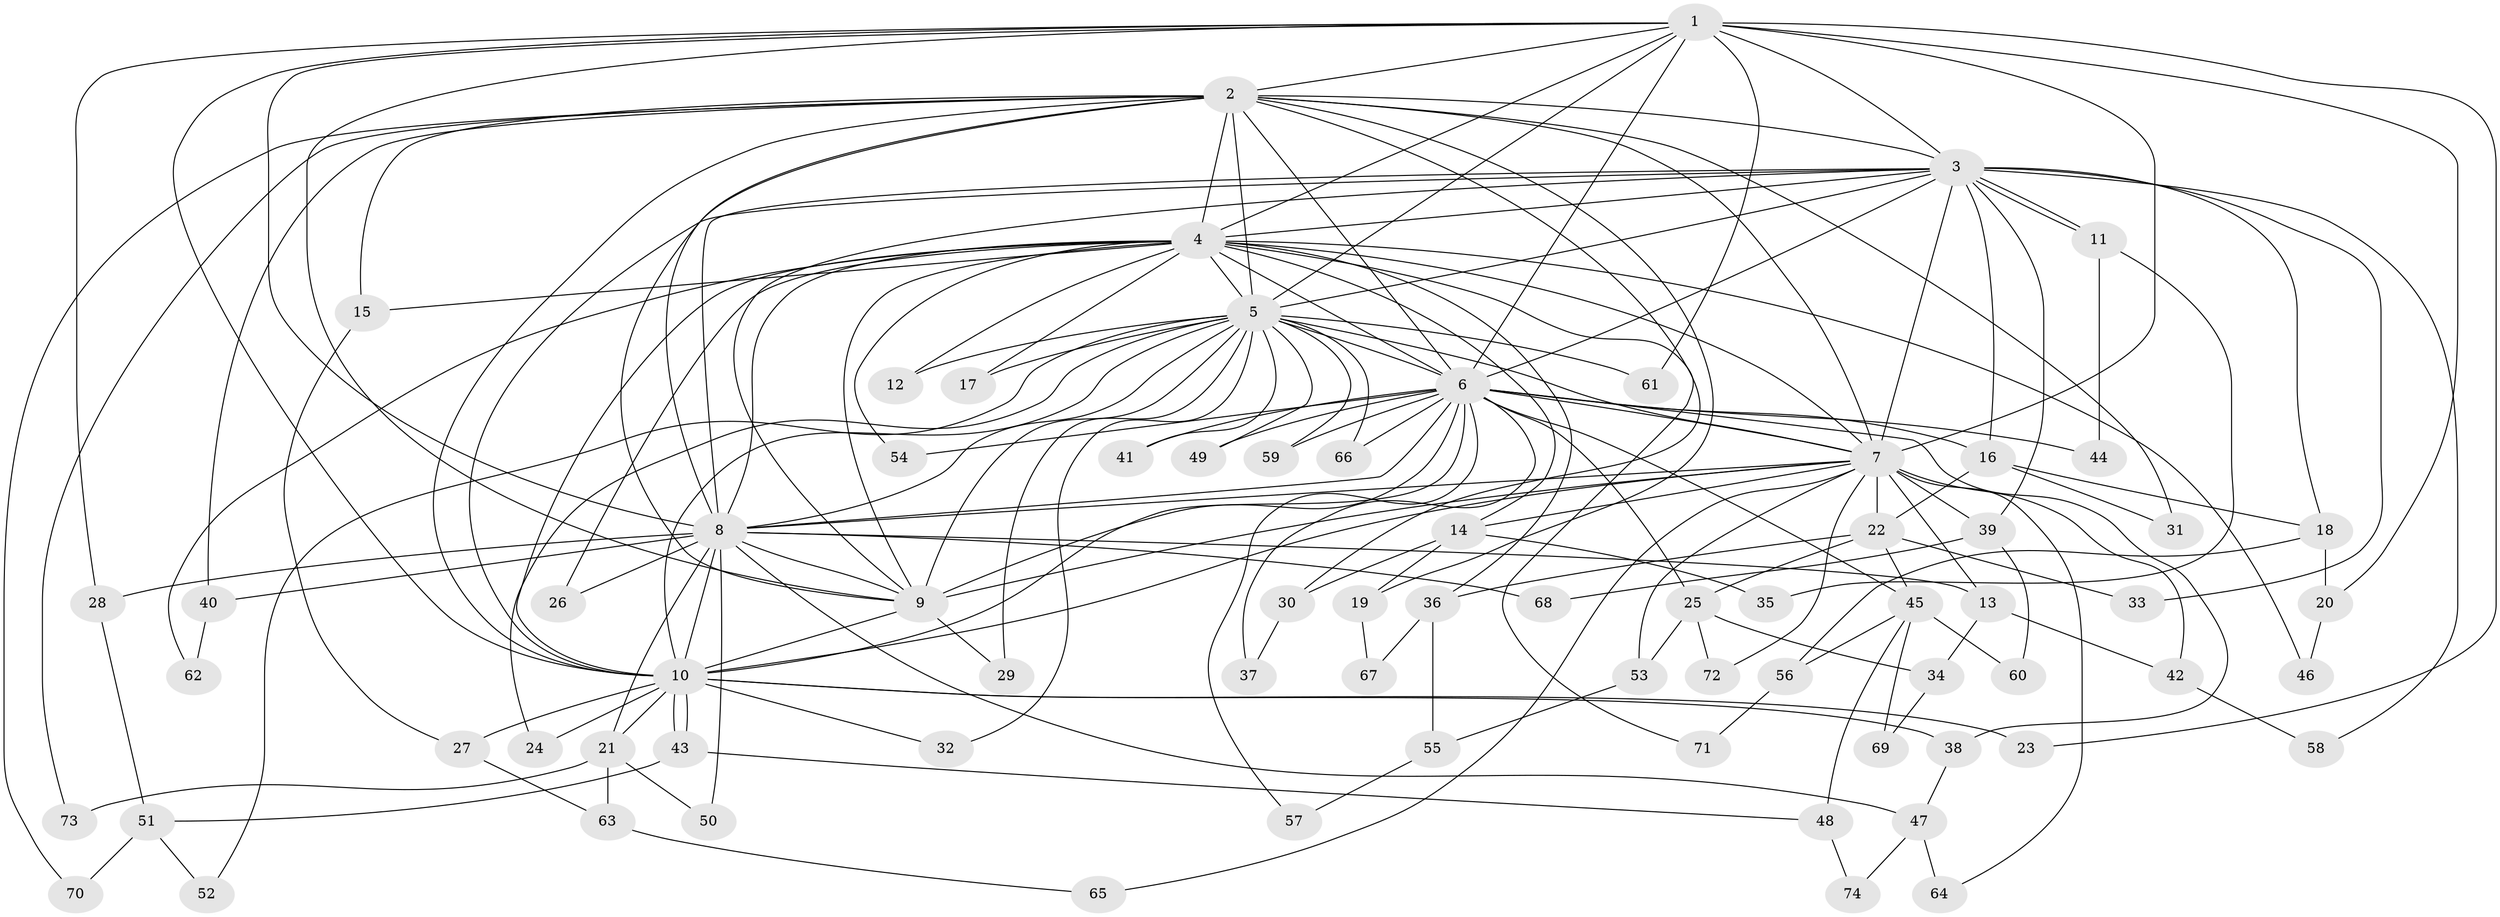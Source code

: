 // Generated by graph-tools (version 1.1) at 2025/11/02/27/25 16:11:07]
// undirected, 74 vertices, 173 edges
graph export_dot {
graph [start="1"]
  node [color=gray90,style=filled];
  1;
  2;
  3;
  4;
  5;
  6;
  7;
  8;
  9;
  10;
  11;
  12;
  13;
  14;
  15;
  16;
  17;
  18;
  19;
  20;
  21;
  22;
  23;
  24;
  25;
  26;
  27;
  28;
  29;
  30;
  31;
  32;
  33;
  34;
  35;
  36;
  37;
  38;
  39;
  40;
  41;
  42;
  43;
  44;
  45;
  46;
  47;
  48;
  49;
  50;
  51;
  52;
  53;
  54;
  55;
  56;
  57;
  58;
  59;
  60;
  61;
  62;
  63;
  64;
  65;
  66;
  67;
  68;
  69;
  70;
  71;
  72;
  73;
  74;
  1 -- 2;
  1 -- 3;
  1 -- 4;
  1 -- 5;
  1 -- 6;
  1 -- 7;
  1 -- 8;
  1 -- 9;
  1 -- 10;
  1 -- 20;
  1 -- 23;
  1 -- 28;
  1 -- 61;
  2 -- 3;
  2 -- 4;
  2 -- 5;
  2 -- 6;
  2 -- 7;
  2 -- 8;
  2 -- 9;
  2 -- 10;
  2 -- 15;
  2 -- 19;
  2 -- 30;
  2 -- 31;
  2 -- 40;
  2 -- 70;
  2 -- 73;
  3 -- 4;
  3 -- 5;
  3 -- 6;
  3 -- 7;
  3 -- 8;
  3 -- 9;
  3 -- 10;
  3 -- 11;
  3 -- 11;
  3 -- 16;
  3 -- 18;
  3 -- 33;
  3 -- 39;
  3 -- 58;
  4 -- 5;
  4 -- 6;
  4 -- 7;
  4 -- 8;
  4 -- 9;
  4 -- 10;
  4 -- 12;
  4 -- 14;
  4 -- 15;
  4 -- 17;
  4 -- 26;
  4 -- 36;
  4 -- 46;
  4 -- 54;
  4 -- 62;
  4 -- 71;
  5 -- 6;
  5 -- 7;
  5 -- 8;
  5 -- 9;
  5 -- 10;
  5 -- 12;
  5 -- 17;
  5 -- 24;
  5 -- 29;
  5 -- 32;
  5 -- 41;
  5 -- 49;
  5 -- 52;
  5 -- 59;
  5 -- 61;
  5 -- 66;
  6 -- 7;
  6 -- 8;
  6 -- 9;
  6 -- 10;
  6 -- 16;
  6 -- 25;
  6 -- 37;
  6 -- 38;
  6 -- 41;
  6 -- 44;
  6 -- 45;
  6 -- 49;
  6 -- 54;
  6 -- 57;
  6 -- 59;
  6 -- 66;
  7 -- 8;
  7 -- 9;
  7 -- 10;
  7 -- 13;
  7 -- 14;
  7 -- 22;
  7 -- 39;
  7 -- 42;
  7 -- 53;
  7 -- 64;
  7 -- 65;
  7 -- 72;
  8 -- 9;
  8 -- 10;
  8 -- 13;
  8 -- 21;
  8 -- 26;
  8 -- 28;
  8 -- 40;
  8 -- 47;
  8 -- 50;
  8 -- 68;
  9 -- 10;
  9 -- 29;
  10 -- 21;
  10 -- 23;
  10 -- 24;
  10 -- 27;
  10 -- 32;
  10 -- 38;
  10 -- 43;
  10 -- 43;
  11 -- 35;
  11 -- 44;
  13 -- 34;
  13 -- 42;
  14 -- 19;
  14 -- 30;
  14 -- 35;
  15 -- 27;
  16 -- 18;
  16 -- 22;
  16 -- 31;
  18 -- 20;
  18 -- 56;
  19 -- 67;
  20 -- 46;
  21 -- 50;
  21 -- 63;
  21 -- 73;
  22 -- 25;
  22 -- 33;
  22 -- 36;
  22 -- 45;
  25 -- 34;
  25 -- 53;
  25 -- 72;
  27 -- 63;
  28 -- 51;
  30 -- 37;
  34 -- 69;
  36 -- 55;
  36 -- 67;
  38 -- 47;
  39 -- 60;
  39 -- 68;
  40 -- 62;
  42 -- 58;
  43 -- 48;
  43 -- 51;
  45 -- 48;
  45 -- 56;
  45 -- 60;
  45 -- 69;
  47 -- 64;
  47 -- 74;
  48 -- 74;
  51 -- 52;
  51 -- 70;
  53 -- 55;
  55 -- 57;
  56 -- 71;
  63 -- 65;
}
